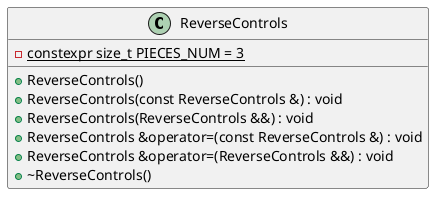 @startuml (id=ReverseControls)

class ReverseControls {
    - {static} constexpr size_t PIECES_NUM = 3
    + ReverseControls()
    + ReverseControls(const ReverseControls &) : void
    + ReverseControls(ReverseControls &&) : void
    + ReverseControls &operator=(const ReverseControls &) : void
    + ReverseControls &operator=(ReverseControls &&) : void
    + ~ReverseControls()
}

@enduml
